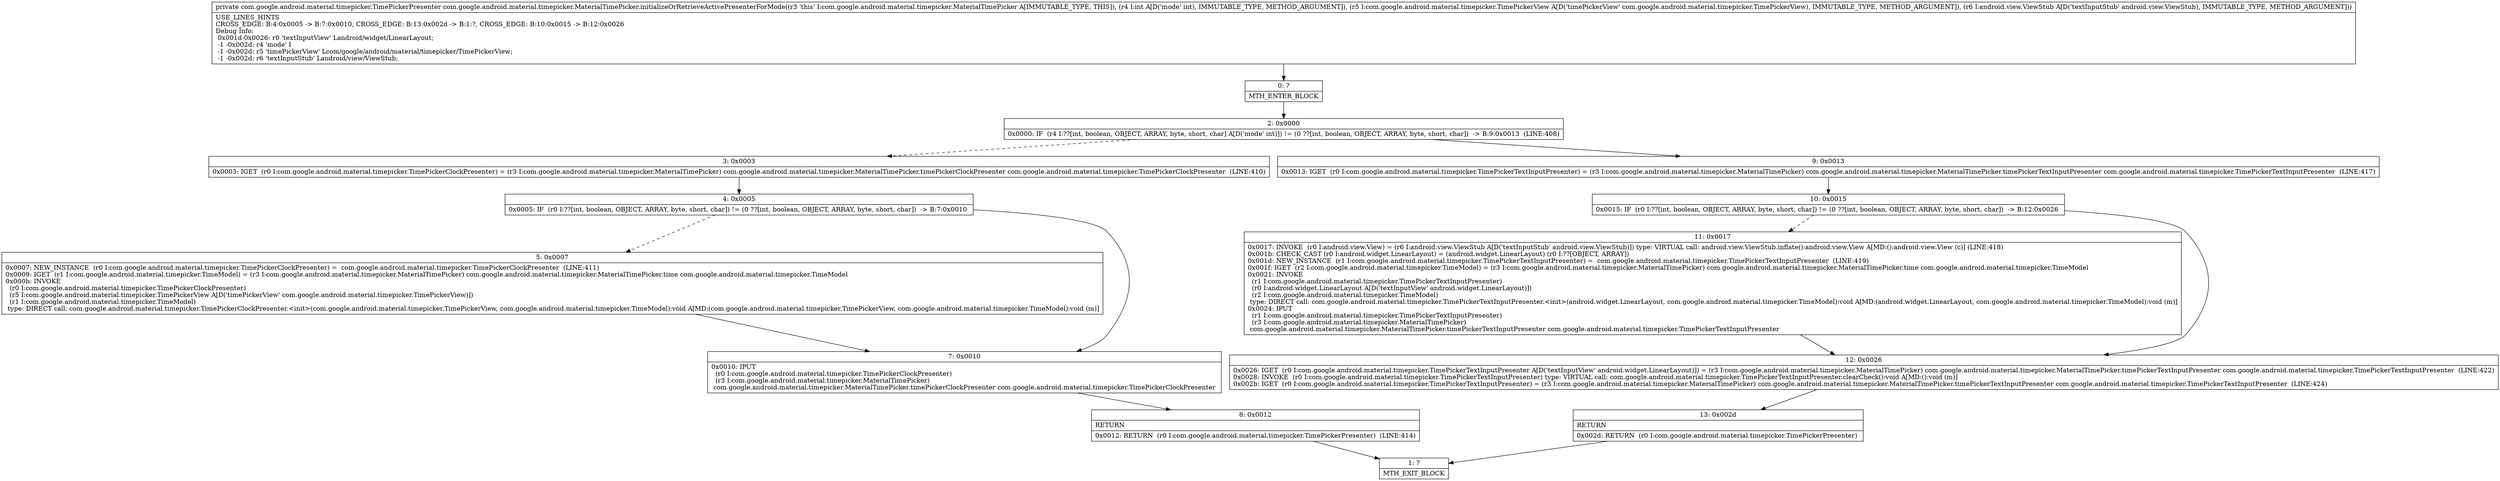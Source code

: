 digraph "CFG forcom.google.android.material.timepicker.MaterialTimePicker.initializeOrRetrieveActivePresenterForMode(ILcom\/google\/android\/material\/timepicker\/TimePickerView;Landroid\/view\/ViewStub;)Lcom\/google\/android\/material\/timepicker\/TimePickerPresenter;" {
Node_0 [shape=record,label="{0\:\ ?|MTH_ENTER_BLOCK\l}"];
Node_2 [shape=record,label="{2\:\ 0x0000|0x0000: IF  (r4 I:??[int, boolean, OBJECT, ARRAY, byte, short, char] A[D('mode' int)]) != (0 ??[int, boolean, OBJECT, ARRAY, byte, short, char])  \-\> B:9:0x0013  (LINE:408)\l}"];
Node_3 [shape=record,label="{3\:\ 0x0003|0x0003: IGET  (r0 I:com.google.android.material.timepicker.TimePickerClockPresenter) = (r3 I:com.google.android.material.timepicker.MaterialTimePicker) com.google.android.material.timepicker.MaterialTimePicker.timePickerClockPresenter com.google.android.material.timepicker.TimePickerClockPresenter  (LINE:410)\l}"];
Node_4 [shape=record,label="{4\:\ 0x0005|0x0005: IF  (r0 I:??[int, boolean, OBJECT, ARRAY, byte, short, char]) != (0 ??[int, boolean, OBJECT, ARRAY, byte, short, char])  \-\> B:7:0x0010 \l}"];
Node_5 [shape=record,label="{5\:\ 0x0007|0x0007: NEW_INSTANCE  (r0 I:com.google.android.material.timepicker.TimePickerClockPresenter) =  com.google.android.material.timepicker.TimePickerClockPresenter  (LINE:411)\l0x0009: IGET  (r1 I:com.google.android.material.timepicker.TimeModel) = (r3 I:com.google.android.material.timepicker.MaterialTimePicker) com.google.android.material.timepicker.MaterialTimePicker.time com.google.android.material.timepicker.TimeModel \l0x000b: INVOKE  \l  (r0 I:com.google.android.material.timepicker.TimePickerClockPresenter)\l  (r5 I:com.google.android.material.timepicker.TimePickerView A[D('timePickerView' com.google.android.material.timepicker.TimePickerView)])\l  (r1 I:com.google.android.material.timepicker.TimeModel)\l type: DIRECT call: com.google.android.material.timepicker.TimePickerClockPresenter.\<init\>(com.google.android.material.timepicker.TimePickerView, com.google.android.material.timepicker.TimeModel):void A[MD:(com.google.android.material.timepicker.TimePickerView, com.google.android.material.timepicker.TimeModel):void (m)]\l}"];
Node_7 [shape=record,label="{7\:\ 0x0010|0x0010: IPUT  \l  (r0 I:com.google.android.material.timepicker.TimePickerClockPresenter)\l  (r3 I:com.google.android.material.timepicker.MaterialTimePicker)\l com.google.android.material.timepicker.MaterialTimePicker.timePickerClockPresenter com.google.android.material.timepicker.TimePickerClockPresenter \l}"];
Node_8 [shape=record,label="{8\:\ 0x0012|RETURN\l|0x0012: RETURN  (r0 I:com.google.android.material.timepicker.TimePickerPresenter)  (LINE:414)\l}"];
Node_1 [shape=record,label="{1\:\ ?|MTH_EXIT_BLOCK\l}"];
Node_9 [shape=record,label="{9\:\ 0x0013|0x0013: IGET  (r0 I:com.google.android.material.timepicker.TimePickerTextInputPresenter) = (r3 I:com.google.android.material.timepicker.MaterialTimePicker) com.google.android.material.timepicker.MaterialTimePicker.timePickerTextInputPresenter com.google.android.material.timepicker.TimePickerTextInputPresenter  (LINE:417)\l}"];
Node_10 [shape=record,label="{10\:\ 0x0015|0x0015: IF  (r0 I:??[int, boolean, OBJECT, ARRAY, byte, short, char]) != (0 ??[int, boolean, OBJECT, ARRAY, byte, short, char])  \-\> B:12:0x0026 \l}"];
Node_11 [shape=record,label="{11\:\ 0x0017|0x0017: INVOKE  (r0 I:android.view.View) = (r6 I:android.view.ViewStub A[D('textInputStub' android.view.ViewStub)]) type: VIRTUAL call: android.view.ViewStub.inflate():android.view.View A[MD:():android.view.View (c)] (LINE:418)\l0x001b: CHECK_CAST (r0 I:android.widget.LinearLayout) = (android.widget.LinearLayout) (r0 I:??[OBJECT, ARRAY]) \l0x001d: NEW_INSTANCE  (r1 I:com.google.android.material.timepicker.TimePickerTextInputPresenter) =  com.google.android.material.timepicker.TimePickerTextInputPresenter  (LINE:419)\l0x001f: IGET  (r2 I:com.google.android.material.timepicker.TimeModel) = (r3 I:com.google.android.material.timepicker.MaterialTimePicker) com.google.android.material.timepicker.MaterialTimePicker.time com.google.android.material.timepicker.TimeModel \l0x0021: INVOKE  \l  (r1 I:com.google.android.material.timepicker.TimePickerTextInputPresenter)\l  (r0 I:android.widget.LinearLayout A[D('textInputView' android.widget.LinearLayout)])\l  (r2 I:com.google.android.material.timepicker.TimeModel)\l type: DIRECT call: com.google.android.material.timepicker.TimePickerTextInputPresenter.\<init\>(android.widget.LinearLayout, com.google.android.material.timepicker.TimeModel):void A[MD:(android.widget.LinearLayout, com.google.android.material.timepicker.TimeModel):void (m)]\l0x0024: IPUT  \l  (r1 I:com.google.android.material.timepicker.TimePickerTextInputPresenter)\l  (r3 I:com.google.android.material.timepicker.MaterialTimePicker)\l com.google.android.material.timepicker.MaterialTimePicker.timePickerTextInputPresenter com.google.android.material.timepicker.TimePickerTextInputPresenter \l}"];
Node_12 [shape=record,label="{12\:\ 0x0026|0x0026: IGET  (r0 I:com.google.android.material.timepicker.TimePickerTextInputPresenter A[D('textInputView' android.widget.LinearLayout)]) = (r3 I:com.google.android.material.timepicker.MaterialTimePicker) com.google.android.material.timepicker.MaterialTimePicker.timePickerTextInputPresenter com.google.android.material.timepicker.TimePickerTextInputPresenter  (LINE:422)\l0x0028: INVOKE  (r0 I:com.google.android.material.timepicker.TimePickerTextInputPresenter) type: VIRTUAL call: com.google.android.material.timepicker.TimePickerTextInputPresenter.clearCheck():void A[MD:():void (m)]\l0x002b: IGET  (r0 I:com.google.android.material.timepicker.TimePickerTextInputPresenter) = (r3 I:com.google.android.material.timepicker.MaterialTimePicker) com.google.android.material.timepicker.MaterialTimePicker.timePickerTextInputPresenter com.google.android.material.timepicker.TimePickerTextInputPresenter  (LINE:424)\l}"];
Node_13 [shape=record,label="{13\:\ 0x002d|RETURN\l|0x002d: RETURN  (r0 I:com.google.android.material.timepicker.TimePickerPresenter) \l}"];
MethodNode[shape=record,label="{private com.google.android.material.timepicker.TimePickerPresenter com.google.android.material.timepicker.MaterialTimePicker.initializeOrRetrieveActivePresenterForMode((r3 'this' I:com.google.android.material.timepicker.MaterialTimePicker A[IMMUTABLE_TYPE, THIS]), (r4 I:int A[D('mode' int), IMMUTABLE_TYPE, METHOD_ARGUMENT]), (r5 I:com.google.android.material.timepicker.TimePickerView A[D('timePickerView' com.google.android.material.timepicker.TimePickerView), IMMUTABLE_TYPE, METHOD_ARGUMENT]), (r6 I:android.view.ViewStub A[D('textInputStub' android.view.ViewStub), IMMUTABLE_TYPE, METHOD_ARGUMENT]))  | USE_LINES_HINTS\lCROSS_EDGE: B:4:0x0005 \-\> B:7:0x0010, CROSS_EDGE: B:13:0x002d \-\> B:1:?, CROSS_EDGE: B:10:0x0015 \-\> B:12:0x0026\lDebug Info:\l  0x001d\-0x0026: r0 'textInputView' Landroid\/widget\/LinearLayout;\l  \-1 \-0x002d: r4 'mode' I\l  \-1 \-0x002d: r5 'timePickerView' Lcom\/google\/android\/material\/timepicker\/TimePickerView;\l  \-1 \-0x002d: r6 'textInputStub' Landroid\/view\/ViewStub;\l}"];
MethodNode -> Node_0;Node_0 -> Node_2;
Node_2 -> Node_3[style=dashed];
Node_2 -> Node_9;
Node_3 -> Node_4;
Node_4 -> Node_5[style=dashed];
Node_4 -> Node_7;
Node_5 -> Node_7;
Node_7 -> Node_8;
Node_8 -> Node_1;
Node_9 -> Node_10;
Node_10 -> Node_11[style=dashed];
Node_10 -> Node_12;
Node_11 -> Node_12;
Node_12 -> Node_13;
Node_13 -> Node_1;
}

